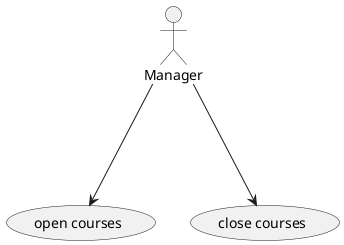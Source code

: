 @startuml
'https://plantuml.com/use-case-diagram

:Manager: as Admin

Admin ---> (open courses)
Admin ---> (close courses)

@enduml